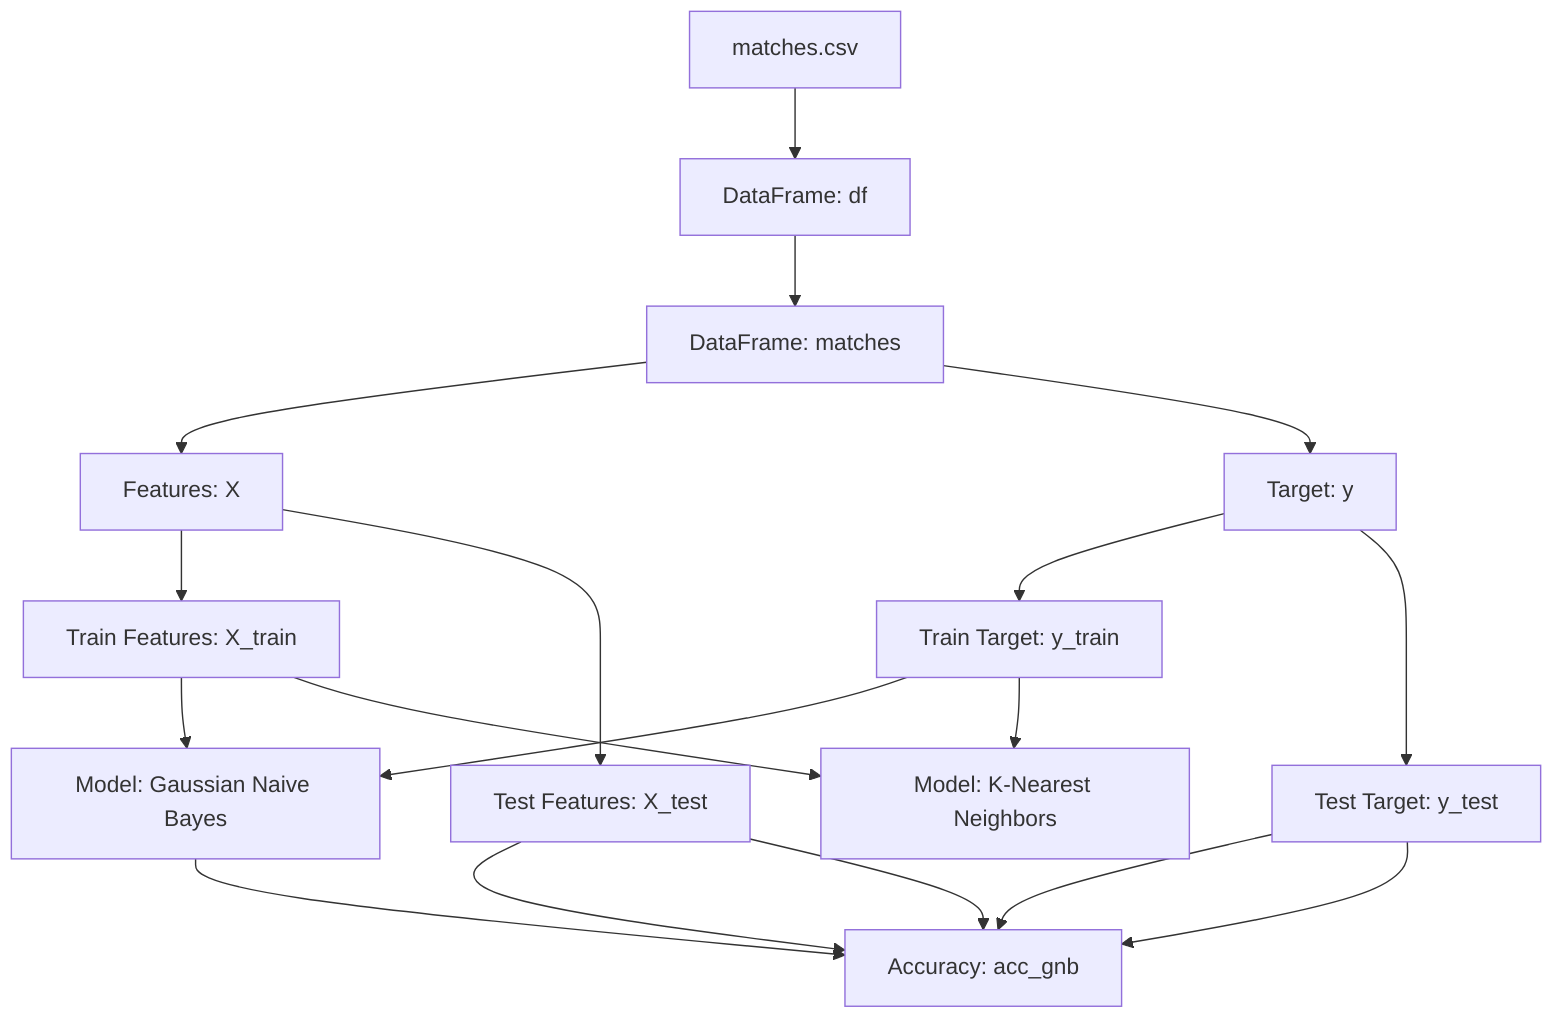flowchart TD
    %% Node for CSV Data Source
    matches_csv["matches.csv"]  
    
    %% Node for DataFrame Loading
    df["DataFrame: df"]
    
    %% Preprocessing and cleaning
    matches["DataFrame: matches"]
    
    %% Features and Target extraction
    X["Features: X"]
    y["Target: y"]

    %% Train/Test Split
    X_train["Train Features: X_train"]
    X_test["Test Features: X_test"]
    y_train["Train Target: y_train"]
    y_test["Test Target: y_test"]

    %% Models
    gnb["Model: Gaussian Naive Bayes"]
    clf_knn["Model: K-Nearest Neighbors"]
    acc_gnb["Accuracy: acc_gnb"]

    %% Data Source to DataFrame
    matches_csv --> df

    %% DataFrame to Cleaned DataFrame
    df --> matches

    %% Cleaned DataFrame to Features and Target
    matches --> X
    matches --> y

    %% Splitting Data
    X --> X_train & X_test
    y --> y_train & y_test

    %% Training Models
    X_train & y_train --> gnb
    X_train & y_train --> clf_knn

    %% Model Evaluations
    gnb --> acc_gnb
    X_test & y_test --> acc_gnb
    X_test & y_test --> acc_gnb